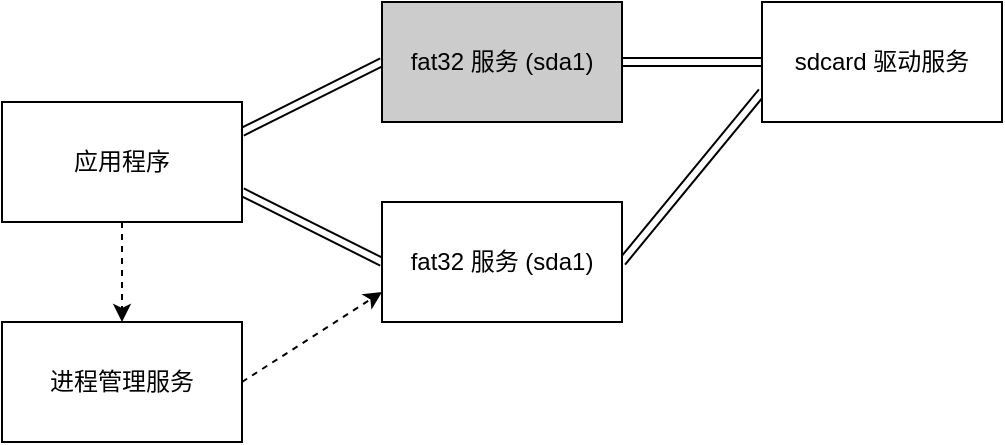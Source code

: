 <mxfile version="20.6.0" type="github">
  <diagram id="YeD7_pW0yQ2eaK4uC75K" name="第 1 页">
    <mxGraphModel dx="870" dy="594" grid="1" gridSize="10" guides="1" tooltips="1" connect="1" arrows="1" fold="1" page="1" pageScale="1" pageWidth="827" pageHeight="1169" math="0" shadow="0">
      <root>
        <mxCell id="0" />
        <mxCell id="1" parent="0" />
        <mxCell id="Ixr9J2EMAPtid4X2BPQ--6" style="rounded=0;orthogonalLoop=1;jettySize=auto;html=1;exitX=1;exitY=0.25;exitDx=0;exitDy=0;entryX=0;entryY=0.5;entryDx=0;entryDy=0;shape=link;" edge="1" parent="1" source="Ixr9J2EMAPtid4X2BPQ--1" target="Ixr9J2EMAPtid4X2BPQ--5">
          <mxGeometry relative="1" as="geometry" />
        </mxCell>
        <mxCell id="Ixr9J2EMAPtid4X2BPQ--8" style="edgeStyle=none;rounded=0;orthogonalLoop=1;jettySize=auto;html=1;exitX=1;exitY=0.75;exitDx=0;exitDy=0;entryX=0;entryY=0.5;entryDx=0;entryDy=0;shape=link;" edge="1" parent="1" source="Ixr9J2EMAPtid4X2BPQ--1" target="Ixr9J2EMAPtid4X2BPQ--3">
          <mxGeometry relative="1" as="geometry" />
        </mxCell>
        <mxCell id="Ixr9J2EMAPtid4X2BPQ--18" style="rounded=0;orthogonalLoop=1;jettySize=auto;html=1;exitX=0.5;exitY=1;exitDx=0;exitDy=0;entryX=0.5;entryY=0;entryDx=0;entryDy=0;dashed=1;" edge="1" parent="1" source="Ixr9J2EMAPtid4X2BPQ--1" target="Ixr9J2EMAPtid4X2BPQ--2">
          <mxGeometry relative="1" as="geometry" />
        </mxCell>
        <mxCell id="Ixr9J2EMAPtid4X2BPQ--1" value="应用程序" style="rounded=0;whiteSpace=wrap;html=1;" vertex="1" parent="1">
          <mxGeometry x="150" y="220" width="120" height="60" as="geometry" />
        </mxCell>
        <mxCell id="Ixr9J2EMAPtid4X2BPQ--19" style="edgeStyle=none;rounded=0;orthogonalLoop=1;jettySize=auto;html=1;exitX=1;exitY=0.5;exitDx=0;exitDy=0;entryX=0;entryY=0.75;entryDx=0;entryDy=0;dashed=1;" edge="1" parent="1" source="Ixr9J2EMAPtid4X2BPQ--2" target="Ixr9J2EMAPtid4X2BPQ--3">
          <mxGeometry relative="1" as="geometry" />
        </mxCell>
        <mxCell id="Ixr9J2EMAPtid4X2BPQ--2" value="进程管理服务" style="rounded=0;whiteSpace=wrap;html=1;" vertex="1" parent="1">
          <mxGeometry x="150" y="330" width="120" height="60" as="geometry" />
        </mxCell>
        <mxCell id="Ixr9J2EMAPtid4X2BPQ--14" style="rounded=0;orthogonalLoop=1;jettySize=auto;html=1;exitX=1;exitY=0.5;exitDx=0;exitDy=0;entryX=0;entryY=0.75;entryDx=0;entryDy=0;shape=link;" edge="1" parent="1" source="Ixr9J2EMAPtid4X2BPQ--3" target="Ixr9J2EMAPtid4X2BPQ--4">
          <mxGeometry relative="1" as="geometry" />
        </mxCell>
        <mxCell id="Ixr9J2EMAPtid4X2BPQ--3" value="fat32 服务 (sda1)" style="rounded=0;whiteSpace=wrap;html=1;" vertex="1" parent="1">
          <mxGeometry x="340" y="270" width="120" height="60" as="geometry" />
        </mxCell>
        <mxCell id="Ixr9J2EMAPtid4X2BPQ--4" value="sdcard 驱动服务" style="rounded=0;whiteSpace=wrap;html=1;" vertex="1" parent="1">
          <mxGeometry x="530" y="170" width="120" height="60" as="geometry" />
        </mxCell>
        <mxCell id="Ixr9J2EMAPtid4X2BPQ--7" style="edgeStyle=none;rounded=0;orthogonalLoop=1;jettySize=auto;html=1;exitX=1;exitY=0.5;exitDx=0;exitDy=0;entryX=0;entryY=0.5;entryDx=0;entryDy=0;shape=link;" edge="1" parent="1" source="Ixr9J2EMAPtid4X2BPQ--5" target="Ixr9J2EMAPtid4X2BPQ--4">
          <mxGeometry relative="1" as="geometry" />
        </mxCell>
        <mxCell id="Ixr9J2EMAPtid4X2BPQ--5" value="fat32 服务 (sda1)" style="rounded=0;whiteSpace=wrap;html=1;fillColor=#CCCCCC;" vertex="1" parent="1">
          <mxGeometry x="340" y="170" width="120" height="60" as="geometry" />
        </mxCell>
        <mxCell id="Ixr9J2EMAPtid4X2BPQ--11" value="" style="shape=image;html=1;verticalAlign=top;verticalLabelPosition=bottom;labelBackgroundColor=#ffffff;imageAspect=0;aspect=fixed;image=https://cdn4.iconfinder.com/data/icons/ui-office/512/User_Interface-49-128.png;fillColor=#CCCCCC;" vertex="1" parent="1">
          <mxGeometry x="450" y="220" width="28" height="28" as="geometry" />
        </mxCell>
        <mxCell id="Ixr9J2EMAPtid4X2BPQ--16" value="" style="shape=image;html=1;verticalAlign=top;verticalLabelPosition=bottom;labelBackgroundColor=#ffffff;imageAspect=0;aspect=fixed;image=https://cdn4.iconfinder.com/data/icons/ui-office/512/User_Interface-49-128.png;fillColor=#CCCCCC;" vertex="1" parent="1">
          <mxGeometry x="291" y="205" width="28" height="28" as="geometry" />
        </mxCell>
      </root>
    </mxGraphModel>
  </diagram>
</mxfile>
